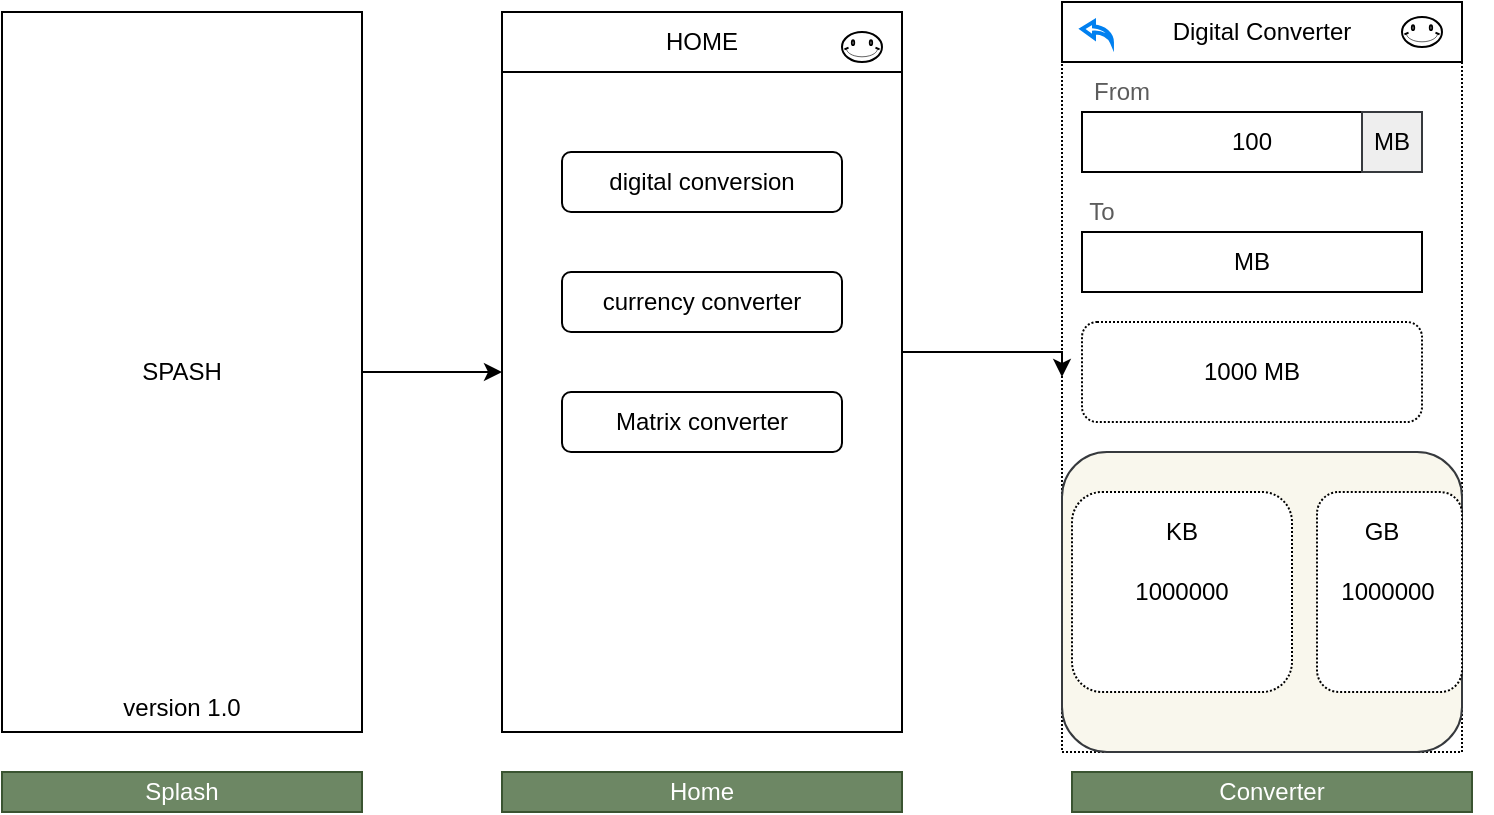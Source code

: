 <mxfile version="13.7.7" type="github">
  <diagram id="ta6PBadzDdm5cl-u1WsI" name="Page-1">
    <mxGraphModel dx="834" dy="664" grid="1" gridSize="10" guides="1" tooltips="1" connect="1" arrows="1" fold="1" page="1" pageScale="1" pageWidth="850" pageHeight="1100" math="0" shadow="0">
      <root>
        <mxCell id="0" />
        <mxCell id="1" parent="0" />
        <mxCell id="POKG0Q2TSCIZMKV6Gm3p-17" value="" style="rounded=0;whiteSpace=wrap;html=1;dashed=1;dashPattern=1 1;" vertex="1" parent="1">
          <mxGeometry x="590" y="175" width="200" height="375" as="geometry" />
        </mxCell>
        <mxCell id="POKG0Q2TSCIZMKV6Gm3p-71" value="" style="rounded=1;whiteSpace=wrap;html=1;sketch=0;strokeColor=#36393d;fillColor=#f9f7ed;" vertex="1" parent="1">
          <mxGeometry x="590" y="400" width="200" height="150" as="geometry" />
        </mxCell>
        <mxCell id="POKG0Q2TSCIZMKV6Gm3p-7" style="edgeStyle=orthogonalEdgeStyle;rounded=0;orthogonalLoop=1;jettySize=auto;html=1;entryX=0;entryY=0.5;entryDx=0;entryDy=0;" edge="1" parent="1" source="POKG0Q2TSCIZMKV6Gm3p-1" target="POKG0Q2TSCIZMKV6Gm3p-6">
          <mxGeometry relative="1" as="geometry" />
        </mxCell>
        <mxCell id="POKG0Q2TSCIZMKV6Gm3p-1" value="SPASH" style="rounded=0;whiteSpace=wrap;html=1;" vertex="1" parent="1">
          <mxGeometry x="60" y="180" width="180" height="360" as="geometry" />
        </mxCell>
        <mxCell id="POKG0Q2TSCIZMKV6Gm3p-4" value="&lt;div&gt;version 1.0&lt;/div&gt;&lt;div&gt;&lt;br&gt;&lt;/div&gt;" style="text;html=1;strokeColor=none;fillColor=none;align=center;verticalAlign=middle;whiteSpace=wrap;rounded=0;" vertex="1" parent="1">
          <mxGeometry x="90" y="530" width="120" height="10" as="geometry" />
        </mxCell>
        <mxCell id="POKG0Q2TSCIZMKV6Gm3p-18" style="edgeStyle=orthogonalEdgeStyle;rounded=0;orthogonalLoop=1;jettySize=auto;html=1;entryX=0;entryY=0.5;entryDx=0;entryDy=0;" edge="1" parent="1" source="POKG0Q2TSCIZMKV6Gm3p-6" target="POKG0Q2TSCIZMKV6Gm3p-17">
          <mxGeometry relative="1" as="geometry">
            <Array as="points">
              <mxPoint x="570" y="350" />
              <mxPoint x="570" y="350" />
            </Array>
          </mxGeometry>
        </mxCell>
        <mxCell id="POKG0Q2TSCIZMKV6Gm3p-6" value="" style="rounded=0;whiteSpace=wrap;html=1;" vertex="1" parent="1">
          <mxGeometry x="310" y="180" width="200" height="360" as="geometry" />
        </mxCell>
        <mxCell id="POKG0Q2TSCIZMKV6Gm3p-9" value="digital conversion" style="rounded=1;whiteSpace=wrap;html=1;" vertex="1" parent="1">
          <mxGeometry x="340" y="250" width="140" height="30" as="geometry" />
        </mxCell>
        <mxCell id="POKG0Q2TSCIZMKV6Gm3p-10" value="currency converter" style="rounded=1;whiteSpace=wrap;html=1;" vertex="1" parent="1">
          <mxGeometry x="340" y="310" width="140" height="30" as="geometry" />
        </mxCell>
        <mxCell id="POKG0Q2TSCIZMKV6Gm3p-11" value="Matrix converter" style="rounded=1;whiteSpace=wrap;html=1;" vertex="1" parent="1">
          <mxGeometry x="340" y="370" width="140" height="30" as="geometry" />
        </mxCell>
        <mxCell id="POKG0Q2TSCIZMKV6Gm3p-12" value="Splash" style="text;html=1;strokeColor=#3A5431;fillColor=#6d8764;align=center;verticalAlign=middle;whiteSpace=wrap;rounded=0;fontColor=#ffffff;" vertex="1" parent="1">
          <mxGeometry x="60" y="560" width="180" height="20" as="geometry" />
        </mxCell>
        <mxCell id="POKG0Q2TSCIZMKV6Gm3p-13" value="Home" style="text;html=1;strokeColor=#3A5431;fillColor=#6d8764;align=center;verticalAlign=middle;whiteSpace=wrap;rounded=0;fontColor=#ffffff;" vertex="1" parent="1">
          <mxGeometry x="310" y="560" width="200" height="20" as="geometry" />
        </mxCell>
        <mxCell id="POKG0Q2TSCIZMKV6Gm3p-14" value="HOME" style="rounded=0;whiteSpace=wrap;html=1;" vertex="1" parent="1">
          <mxGeometry x="310" y="180" width="200" height="30" as="geometry" />
        </mxCell>
        <mxCell id="POKG0Q2TSCIZMKV6Gm3p-15" value="" style="verticalLabelPosition=bottom;verticalAlign=top;html=1;shape=mxgraph.basic.smiley" vertex="1" parent="1">
          <mxGeometry x="480" y="190" width="20" height="15" as="geometry" />
        </mxCell>
        <mxCell id="POKG0Q2TSCIZMKV6Gm3p-19" value="Digital Converter" style="rounded=0;whiteSpace=wrap;html=1;" vertex="1" parent="1">
          <mxGeometry x="590" y="175" width="200" height="30" as="geometry" />
        </mxCell>
        <mxCell id="POKG0Q2TSCIZMKV6Gm3p-23" value="100" style="rounded=0;whiteSpace=wrap;html=1;" vertex="1" parent="1">
          <mxGeometry x="600" y="230" width="170" height="30" as="geometry" />
        </mxCell>
        <mxCell id="POKG0Q2TSCIZMKV6Gm3p-27" value="MB" style="rounded=0;whiteSpace=wrap;html=1;" vertex="1" parent="1">
          <mxGeometry x="600" y="290" width="170" height="30" as="geometry" />
        </mxCell>
        <mxCell id="POKG0Q2TSCIZMKV6Gm3p-34" value="" style="rounded=1;whiteSpace=wrap;html=1;dashed=1;dashPattern=1 1;" vertex="1" parent="1">
          <mxGeometry x="600" y="335" width="170" height="50" as="geometry" />
        </mxCell>
        <mxCell id="POKG0Q2TSCIZMKV6Gm3p-39" value="1000 MB" style="text;html=1;strokeColor=none;fillColor=none;align=center;verticalAlign=middle;whiteSpace=wrap;rounded=0;dashed=1;dashPattern=1 1;" vertex="1" parent="1">
          <mxGeometry x="620" y="350" width="130" height="20" as="geometry" />
        </mxCell>
        <mxCell id="POKG0Q2TSCIZMKV6Gm3p-40" value="Converter" style="text;html=1;strokeColor=#3A5431;fillColor=#6d8764;align=center;verticalAlign=middle;whiteSpace=wrap;rounded=0;fontColor=#ffffff;" vertex="1" parent="1">
          <mxGeometry x="595" y="560" width="200" height="20" as="geometry" />
        </mxCell>
        <mxCell id="POKG0Q2TSCIZMKV6Gm3p-46" value="" style="verticalLabelPosition=bottom;verticalAlign=top;html=1;shape=mxgraph.basic.smiley" vertex="1" parent="1">
          <mxGeometry x="760" y="182.5" width="20" height="15" as="geometry" />
        </mxCell>
        <mxCell id="POKG0Q2TSCIZMKV6Gm3p-48" value="" style="html=1;verticalLabelPosition=bottom;align=center;labelBackgroundColor=#ffffff;verticalAlign=top;strokeWidth=2;strokeColor=#0080F0;shadow=0;dashed=0;shape=mxgraph.ios7.icons.back;dashPattern=1 1;" vertex="1" parent="1">
          <mxGeometry x="600" y="184.75" width="15" height="10.5" as="geometry" />
        </mxCell>
        <mxCell id="POKG0Q2TSCIZMKV6Gm3p-65" value="" style="rounded=1;whiteSpace=wrap;html=1;dashed=1;dashPattern=1 1;" vertex="1" parent="1">
          <mxGeometry x="595" y="420" width="110" height="100" as="geometry" />
        </mxCell>
        <mxCell id="POKG0Q2TSCIZMKV6Gm3p-66" value="KB" style="text;html=1;align=center;verticalAlign=middle;whiteSpace=wrap;rounded=0;dashed=1;dashPattern=1 1;" vertex="1" parent="1">
          <mxGeometry x="595" y="430" width="110" height="20" as="geometry" />
        </mxCell>
        <mxCell id="POKG0Q2TSCIZMKV6Gm3p-67" value="1000000" style="text;html=1;strokeColor=none;fillColor=none;align=center;verticalAlign=middle;whiteSpace=wrap;rounded=0;dashed=1;dashPattern=1 1;" vertex="1" parent="1">
          <mxGeometry x="605" y="460" width="90" height="20" as="geometry" />
        </mxCell>
        <mxCell id="POKG0Q2TSCIZMKV6Gm3p-68" value="" style="rounded=1;whiteSpace=wrap;html=1;dashed=1;dashPattern=1 1;" vertex="1" parent="1">
          <mxGeometry x="717.5" y="420" width="72.5" height="100" as="geometry" />
        </mxCell>
        <mxCell id="POKG0Q2TSCIZMKV6Gm3p-69" value="GB" style="text;html=1;align=center;verticalAlign=middle;whiteSpace=wrap;rounded=0;dashed=1;dashPattern=1 1;" vertex="1" parent="1">
          <mxGeometry x="695" y="430" width="110" height="20" as="geometry" />
        </mxCell>
        <mxCell id="POKG0Q2TSCIZMKV6Gm3p-70" value="1000000" style="text;html=1;strokeColor=none;fillColor=none;align=center;verticalAlign=middle;whiteSpace=wrap;rounded=0;dashed=1;dashPattern=1 1;" vertex="1" parent="1">
          <mxGeometry x="707.5" y="460" width="90" height="20" as="geometry" />
        </mxCell>
        <mxCell id="POKG0Q2TSCIZMKV6Gm3p-75" value="MB" style="rounded=0;whiteSpace=wrap;html=1;sketch=0;strokeColor=#36393d;fillColor=#eeeeee;" vertex="1" parent="1">
          <mxGeometry x="740" y="230" width="30" height="30" as="geometry" />
        </mxCell>
        <mxCell id="POKG0Q2TSCIZMKV6Gm3p-76" value="To" style="text;html=1;strokeColor=none;fillColor=none;align=center;verticalAlign=middle;whiteSpace=wrap;rounded=0;sketch=0;fontColor=#5C5C5C;" vertex="1" parent="1">
          <mxGeometry x="590" y="270" width="40" height="20" as="geometry" />
        </mxCell>
        <mxCell id="POKG0Q2TSCIZMKV6Gm3p-80" value="From" style="text;html=1;strokeColor=none;fillColor=none;align=center;verticalAlign=middle;whiteSpace=wrap;rounded=0;sketch=0;fontColor=#5C5C5C;" vertex="1" parent="1">
          <mxGeometry x="600" y="210" width="40" height="20" as="geometry" />
        </mxCell>
      </root>
    </mxGraphModel>
  </diagram>
</mxfile>
